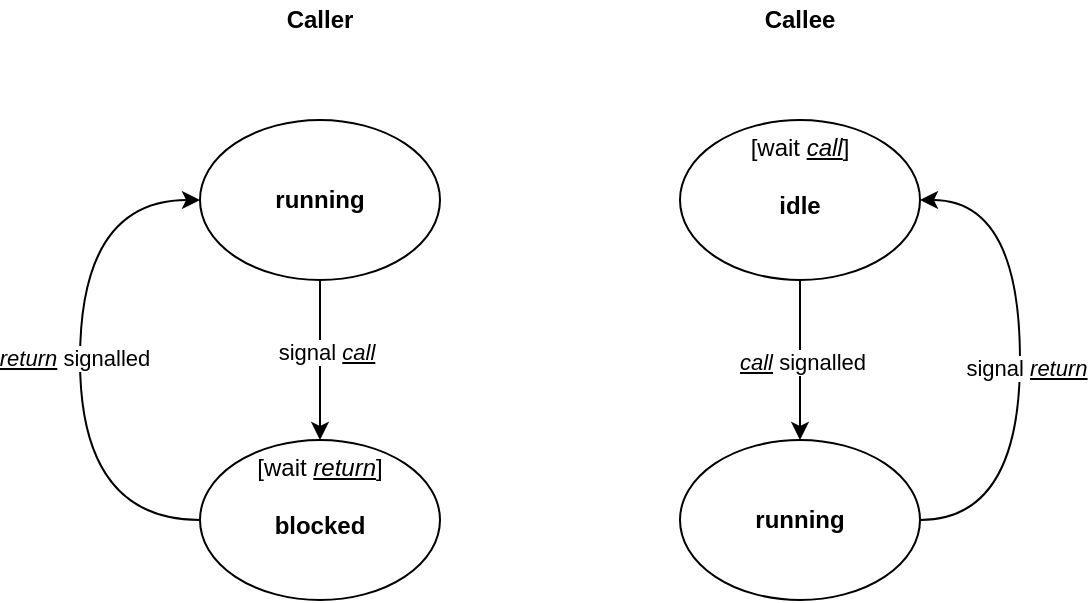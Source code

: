 <mxfile version="14.6.13" type="device" pages="2"><diagram id="Mrtyzfi0GQz7qLDfCyB7" name="Call Return (simple)"><mxGraphModel dx="1106" dy="768" grid="1" gridSize="10" guides="1" tooltips="1" connect="1" arrows="1" fold="1" page="1" pageScale="1" pageWidth="1100" pageHeight="850" math="0" shadow="0"><root><mxCell id="0"/><mxCell id="1" parent="0"/><mxCell id="uWnu1fzVhl-mURn8aulC-16" style="edgeStyle=orthogonalEdgeStyle;curved=1;orthogonalLoop=1;jettySize=auto;html=1;exitX=0.5;exitY=1;exitDx=0;exitDy=0;" edge="1" parent="1" source="uWnu1fzVhl-mURn8aulC-1" target="uWnu1fzVhl-mURn8aulC-5"><mxGeometry relative="1" as="geometry"/></mxCell><mxCell id="uWnu1fzVhl-mURn8aulC-19" value="signal &lt;i&gt;&lt;u&gt;call&lt;/u&gt;&lt;/i&gt;" style="edgeLabel;html=1;align=center;verticalAlign=middle;resizable=0;points=[];" vertex="1" connectable="0" parent="uWnu1fzVhl-mURn8aulC-16"><mxGeometry x="-0.1" y="3" relative="1" as="geometry"><mxPoint as="offset"/></mxGeometry></mxCell><mxCell id="uWnu1fzVhl-mURn8aulC-1" value="&lt;b&gt;running&lt;/b&gt;" style="ellipse;whiteSpace=wrap;html=1;" vertex="1" parent="1"><mxGeometry x="160" y="120" width="120" height="80" as="geometry"/></mxCell><mxCell id="uWnu1fzVhl-mURn8aulC-2" value="Caller" style="text;html=1;strokeColor=none;fillColor=none;align=center;verticalAlign=middle;whiteSpace=wrap;rounded=0;fontStyle=1" vertex="1" parent="1"><mxGeometry x="200" y="60" width="40" height="20" as="geometry"/></mxCell><mxCell id="nCogdVcAFC-IBx3Wh3mT-2" style="edgeStyle=orthogonalEdgeStyle;curved=1;orthogonalLoop=1;jettySize=auto;html=1;exitX=1;exitY=0.5;exitDx=0;exitDy=0;entryX=1;entryY=0.5;entryDx=0;entryDy=0;" edge="1" parent="1" source="uWnu1fzVhl-mURn8aulC-3" target="uWnu1fzVhl-mURn8aulC-9"><mxGeometry relative="1" as="geometry"><Array as="points"><mxPoint x="570" y="320"/><mxPoint x="570" y="160"/></Array></mxGeometry></mxCell><mxCell id="nCogdVcAFC-IBx3Wh3mT-3" value="signal &lt;i&gt;&lt;u&gt;return&lt;/u&gt;&lt;/i&gt;" style="edgeLabel;html=1;align=center;verticalAlign=middle;resizable=0;points=[];" vertex="1" connectable="0" parent="nCogdVcAFC-IBx3Wh3mT-2"><mxGeometry x="-0.031" y="-3" relative="1" as="geometry"><mxPoint as="offset"/></mxGeometry></mxCell><mxCell id="uWnu1fzVhl-mURn8aulC-3" value="&lt;b&gt;running&lt;/b&gt;" style="ellipse;whiteSpace=wrap;html=1;" vertex="1" parent="1"><mxGeometry x="400" y="280" width="120" height="80" as="geometry"/></mxCell><mxCell id="uWnu1fzVhl-mURn8aulC-4" value="Callee" style="text;html=1;strokeColor=none;fillColor=none;align=center;verticalAlign=middle;whiteSpace=wrap;rounded=0;fontStyle=1" vertex="1" parent="1"><mxGeometry x="440" y="60" width="40" height="20" as="geometry"/></mxCell><mxCell id="uWnu1fzVhl-mURn8aulC-18" style="edgeStyle=orthogonalEdgeStyle;curved=1;orthogonalLoop=1;jettySize=auto;html=1;exitX=0;exitY=0.5;exitDx=0;exitDy=0;entryX=0;entryY=0.5;entryDx=0;entryDy=0;" edge="1" parent="1" source="uWnu1fzVhl-mURn8aulC-5" target="uWnu1fzVhl-mURn8aulC-1"><mxGeometry relative="1" as="geometry"><Array as="points"><mxPoint x="100" y="320"/><mxPoint x="100" y="160"/></Array></mxGeometry></mxCell><mxCell id="uWnu1fzVhl-mURn8aulC-20" value="&lt;i&gt;&lt;u&gt;return&lt;/u&gt;&lt;/i&gt; signalled" style="edgeLabel;html=1;align=center;verticalAlign=middle;resizable=0;points=[];" vertex="1" connectable="0" parent="uWnu1fzVhl-mURn8aulC-18"><mxGeometry x="0.007" y="3" relative="1" as="geometry"><mxPoint as="offset"/></mxGeometry></mxCell><mxCell id="uWnu1fzVhl-mURn8aulC-5" value="[wait &lt;i&gt;&lt;u&gt;return&lt;/u&gt;&lt;/i&gt;]&lt;br&gt;&lt;br&gt;&lt;b&gt;blocked&lt;/b&gt;" style="ellipse;whiteSpace=wrap;html=1;verticalAlign=top;" vertex="1" parent="1"><mxGeometry x="160" y="280" width="120" height="80" as="geometry"/></mxCell><mxCell id="uWnu1fzVhl-mURn8aulC-10" style="edgeStyle=orthogonalEdgeStyle;curved=1;orthogonalLoop=1;jettySize=auto;html=1;exitX=0.5;exitY=1;exitDx=0;exitDy=0;entryX=0.5;entryY=0;entryDx=0;entryDy=0;" edge="1" parent="1" source="uWnu1fzVhl-mURn8aulC-9" target="uWnu1fzVhl-mURn8aulC-3"><mxGeometry relative="1" as="geometry"/></mxCell><mxCell id="nCogdVcAFC-IBx3Wh3mT-4" value="&lt;i&gt;&lt;u&gt;call&lt;/u&gt;&lt;/i&gt; signalled" style="edgeLabel;html=1;align=center;verticalAlign=middle;resizable=0;points=[];" vertex="1" connectable="0" parent="uWnu1fzVhl-mURn8aulC-10"><mxGeometry x="0.025" y="1" relative="1" as="geometry"><mxPoint as="offset"/></mxGeometry></mxCell><mxCell id="uWnu1fzVhl-mURn8aulC-9" value="[wait &lt;i&gt;&lt;u&gt;call&lt;/u&gt;&lt;/i&gt;]&lt;br&gt;&lt;b&gt;&lt;br&gt;idle&lt;/b&gt;" style="ellipse;whiteSpace=wrap;html=1;verticalAlign=top;" vertex="1" parent="1"><mxGeometry x="400" y="120" width="120" height="80" as="geometry"/></mxCell></root></mxGraphModel></diagram><diagram name="Call Return (multi-level)" id="gKOvYtIudpid_vBBmDsK"><mxGraphModel dx="1106" dy="768" grid="1" gridSize="10" guides="1" tooltips="1" connect="1" arrows="1" fold="1" page="1" pageScale="1" pageWidth="1100" pageHeight="850" math="0" shadow="0"><root><mxCell id="5QBFgFjvcrpzqK_qar8g-0"/><mxCell id="5QBFgFjvcrpzqK_qar8g-1" parent="5QBFgFjvcrpzqK_qar8g-0"/><mxCell id="5QBFgFjvcrpzqK_qar8g-2" style="edgeStyle=orthogonalEdgeStyle;curved=1;orthogonalLoop=1;jettySize=auto;html=1;exitX=0.5;exitY=1;exitDx=0;exitDy=0;" edge="1" parent="5QBFgFjvcrpzqK_qar8g-1" source="5QBFgFjvcrpzqK_qar8g-4" target="5QBFgFjvcrpzqK_qar8g-12"><mxGeometry relative="1" as="geometry"/></mxCell><mxCell id="5QBFgFjvcrpzqK_qar8g-3" value="signal &lt;i&gt;&lt;u&gt;call0&lt;/u&gt;&lt;/i&gt;" style="edgeLabel;html=1;align=center;verticalAlign=middle;resizable=0;points=[];" vertex="1" connectable="0" parent="5QBFgFjvcrpzqK_qar8g-2"><mxGeometry x="-0.1" y="3" relative="1" as="geometry"><mxPoint as="offset"/></mxGeometry></mxCell><mxCell id="5QBFgFjvcrpzqK_qar8g-4" value="&lt;b&gt;running&lt;/b&gt;" style="ellipse;whiteSpace=wrap;html=1;" vertex="1" parent="5QBFgFjvcrpzqK_qar8g-1"><mxGeometry x="160" y="120" width="120" height="80" as="geometry"/></mxCell><mxCell id="5QBFgFjvcrpzqK_qar8g-5" value="Caller" style="text;html=1;strokeColor=none;fillColor=none;align=center;verticalAlign=middle;whiteSpace=wrap;rounded=0;fontStyle=1" vertex="1" parent="5QBFgFjvcrpzqK_qar8g-1"><mxGeometry x="200" y="60" width="40" height="20" as="geometry"/></mxCell><mxCell id="5QBFgFjvcrpzqK_qar8g-9" value="Callee" style="text;html=1;strokeColor=none;fillColor=none;align=center;verticalAlign=middle;whiteSpace=wrap;rounded=0;fontStyle=1" vertex="1" parent="5QBFgFjvcrpzqK_qar8g-1"><mxGeometry x="440" y="60" width="40" height="20" as="geometry"/></mxCell><mxCell id="5QBFgFjvcrpzqK_qar8g-10" style="edgeStyle=orthogonalEdgeStyle;curved=1;orthogonalLoop=1;jettySize=auto;html=1;exitX=0;exitY=0.5;exitDx=0;exitDy=0;entryX=0;entryY=0.5;entryDx=0;entryDy=0;" edge="1" parent="5QBFgFjvcrpzqK_qar8g-1" source="5QBFgFjvcrpzqK_qar8g-12" target="5QBFgFjvcrpzqK_qar8g-4"><mxGeometry relative="1" as="geometry"><Array as="points"><mxPoint x="100" y="320"/><mxPoint x="100" y="160"/></Array></mxGeometry></mxCell><mxCell id="5QBFgFjvcrpzqK_qar8g-11" value="&lt;i&gt;&lt;u&gt;return0&lt;/u&gt;&lt;/i&gt; signalled" style="edgeLabel;html=1;align=center;verticalAlign=middle;resizable=0;points=[];" vertex="1" connectable="0" parent="5QBFgFjvcrpzqK_qar8g-10"><mxGeometry x="0.007" y="3" relative="1" as="geometry"><mxPoint as="offset"/></mxGeometry></mxCell><mxCell id="5QBFgFjvcrpzqK_qar8g-12" value="[wait &lt;i&gt;&lt;u&gt;returned0&lt;/u&gt;&lt;/i&gt;]&lt;br&gt;&lt;br&gt;&lt;b&gt;blocked&lt;/b&gt;" style="ellipse;whiteSpace=wrap;html=1;verticalAlign=top;" vertex="1" parent="5QBFgFjvcrpzqK_qar8g-1"><mxGeometry x="160" y="280" width="120" height="80" as="geometry"/></mxCell><mxCell id="5QBFgFjvcrpzqK_qar8g-18" value="Callee's&amp;nbsp;&lt;br&gt;Callee" style="text;html=1;strokeColor=none;fillColor=none;align=center;verticalAlign=middle;whiteSpace=wrap;rounded=0;fontStyle=1" vertex="1" parent="5QBFgFjvcrpzqK_qar8g-1"><mxGeometry x="720" y="60" width="40" height="20" as="geometry"/></mxCell><mxCell id="6WO9EbjCxnIQN-0H53F9-0" style="edgeStyle=orthogonalEdgeStyle;curved=1;orthogonalLoop=1;jettySize=auto;html=1;exitX=1;exitY=0.5;exitDx=0;exitDy=0;entryX=1;entryY=0.5;entryDx=0;entryDy=0;" edge="1" parent="5QBFgFjvcrpzqK_qar8g-1" source="6WO9EbjCxnIQN-0H53F9-2" target="6WO9EbjCxnIQN-0H53F9-5"><mxGeometry relative="1" as="geometry"><Array as="points"><mxPoint x="570" y="320"/><mxPoint x="570" y="160"/></Array></mxGeometry></mxCell><mxCell id="6WO9EbjCxnIQN-0H53F9-1" value="signal &lt;i&gt;&lt;u&gt;return0&lt;/u&gt;&lt;/i&gt;" style="edgeLabel;html=1;align=center;verticalAlign=middle;resizable=0;points=[];" vertex="1" connectable="0" parent="6WO9EbjCxnIQN-0H53F9-0"><mxGeometry x="-0.031" y="-3" relative="1" as="geometry"><mxPoint as="offset"/></mxGeometry></mxCell><mxCell id="6WO9EbjCxnIQN-0H53F9-13" style="edgeStyle=orthogonalEdgeStyle;curved=1;orthogonalLoop=1;jettySize=auto;html=1;exitX=0.5;exitY=1;exitDx=0;exitDy=0;entryX=0.5;entryY=0;entryDx=0;entryDy=0;" edge="1" parent="5QBFgFjvcrpzqK_qar8g-1" source="6WO9EbjCxnIQN-0H53F9-2" target="6WO9EbjCxnIQN-0H53F9-12"><mxGeometry relative="1" as="geometry"/></mxCell><mxCell id="6WO9EbjCxnIQN-0H53F9-17" value="signal &lt;i&gt;&lt;u&gt;call1&lt;/u&gt;&lt;/i&gt;" style="edgeLabel;html=1;align=center;verticalAlign=middle;resizable=0;points=[];" vertex="1" connectable="0" parent="6WO9EbjCxnIQN-0H53F9-13"><mxGeometry x="-0.15" y="-1" relative="1" as="geometry"><mxPoint as="offset"/></mxGeometry></mxCell><mxCell id="6WO9EbjCxnIQN-0H53F9-2" value="&lt;b&gt;running&lt;/b&gt;" style="ellipse;whiteSpace=wrap;html=1;" vertex="1" parent="5QBFgFjvcrpzqK_qar8g-1"><mxGeometry x="400" y="280" width="120" height="80" as="geometry"/></mxCell><mxCell id="6WO9EbjCxnIQN-0H53F9-3" style="edgeStyle=orthogonalEdgeStyle;curved=1;orthogonalLoop=1;jettySize=auto;html=1;exitX=0.5;exitY=1;exitDx=0;exitDy=0;entryX=0.5;entryY=0;entryDx=0;entryDy=0;" edge="1" parent="5QBFgFjvcrpzqK_qar8g-1" source="6WO9EbjCxnIQN-0H53F9-5" target="6WO9EbjCxnIQN-0H53F9-2"><mxGeometry relative="1" as="geometry"/></mxCell><mxCell id="6WO9EbjCxnIQN-0H53F9-4" value="&lt;i&gt;&lt;u&gt;call0&lt;/u&gt;&lt;/i&gt; signalled" style="edgeLabel;html=1;align=center;verticalAlign=middle;resizable=0;points=[];" vertex="1" connectable="0" parent="6WO9EbjCxnIQN-0H53F9-3"><mxGeometry x="0.025" y="1" relative="1" as="geometry"><mxPoint as="offset"/></mxGeometry></mxCell><mxCell id="6WO9EbjCxnIQN-0H53F9-5" value="[wait &lt;i&gt;&lt;u&gt;call0&lt;/u&gt;&lt;/i&gt;]&lt;br&gt;&lt;b&gt;&lt;br&gt;idle&lt;/b&gt;" style="ellipse;whiteSpace=wrap;html=1;verticalAlign=top;" vertex="1" parent="5QBFgFjvcrpzqK_qar8g-1"><mxGeometry x="400" y="120" width="120" height="80" as="geometry"/></mxCell><mxCell id="6WO9EbjCxnIQN-0H53F9-6" style="edgeStyle=orthogonalEdgeStyle;curved=1;orthogonalLoop=1;jettySize=auto;html=1;exitX=1;exitY=0.5;exitDx=0;exitDy=0;entryX=1;entryY=0.5;entryDx=0;entryDy=0;" edge="1" parent="5QBFgFjvcrpzqK_qar8g-1" source="6WO9EbjCxnIQN-0H53F9-8" target="6WO9EbjCxnIQN-0H53F9-11"><mxGeometry relative="1" as="geometry"><Array as="points"><mxPoint x="850" y="560"/><mxPoint x="850" y="400"/></Array></mxGeometry></mxCell><mxCell id="6WO9EbjCxnIQN-0H53F9-7" value="signal &lt;i&gt;&lt;u&gt;return1&lt;/u&gt;&lt;/i&gt;" style="edgeLabel;html=1;align=center;verticalAlign=middle;resizable=0;points=[];" vertex="1" connectable="0" parent="6WO9EbjCxnIQN-0H53F9-6"><mxGeometry x="-0.031" y="-3" relative="1" as="geometry"><mxPoint as="offset"/></mxGeometry></mxCell><mxCell id="6WO9EbjCxnIQN-0H53F9-8" value="&lt;b&gt;running&lt;/b&gt;" style="ellipse;whiteSpace=wrap;html=1;" vertex="1" parent="5QBFgFjvcrpzqK_qar8g-1"><mxGeometry x="680" y="520" width="120" height="80" as="geometry"/></mxCell><mxCell id="6WO9EbjCxnIQN-0H53F9-9" style="edgeStyle=orthogonalEdgeStyle;curved=1;orthogonalLoop=1;jettySize=auto;html=1;exitX=0.5;exitY=1;exitDx=0;exitDy=0;entryX=0.5;entryY=0;entryDx=0;entryDy=0;" edge="1" parent="5QBFgFjvcrpzqK_qar8g-1" source="6WO9EbjCxnIQN-0H53F9-11" target="6WO9EbjCxnIQN-0H53F9-8"><mxGeometry relative="1" as="geometry"/></mxCell><mxCell id="6WO9EbjCxnIQN-0H53F9-10" value="&lt;i&gt;&lt;u&gt;call1&lt;/u&gt;&lt;/i&gt; signalled" style="edgeLabel;html=1;align=center;verticalAlign=middle;resizable=0;points=[];" vertex="1" connectable="0" parent="6WO9EbjCxnIQN-0H53F9-9"><mxGeometry x="0.025" y="1" relative="1" as="geometry"><mxPoint as="offset"/></mxGeometry></mxCell><mxCell id="6WO9EbjCxnIQN-0H53F9-11" value="[wait &lt;i&gt;&lt;u&gt;called1&lt;/u&gt;&lt;/i&gt;]&lt;br&gt;&lt;b&gt;&lt;br&gt;idle&lt;/b&gt;" style="ellipse;whiteSpace=wrap;html=1;verticalAlign=top;" vertex="1" parent="5QBFgFjvcrpzqK_qar8g-1"><mxGeometry x="680" y="360" width="120" height="80" as="geometry"/></mxCell><mxCell id="6WO9EbjCxnIQN-0H53F9-15" style="edgeStyle=orthogonalEdgeStyle;curved=1;orthogonalLoop=1;jettySize=auto;html=1;exitX=1;exitY=0.5;exitDx=0;exitDy=0;entryX=1;entryY=0.5;entryDx=0;entryDy=0;" edge="1" parent="5QBFgFjvcrpzqK_qar8g-1" source="6WO9EbjCxnIQN-0H53F9-12" target="6WO9EbjCxnIQN-0H53F9-2"><mxGeometry relative="1" as="geometry"><Array as="points"><mxPoint x="570" y="480"/><mxPoint x="570" y="320"/></Array></mxGeometry></mxCell><mxCell id="6WO9EbjCxnIQN-0H53F9-16" value="&lt;i&gt;&lt;u&gt;return1&lt;/u&gt;&lt;/i&gt; signalled" style="edgeLabel;html=1;align=center;verticalAlign=middle;resizable=0;points=[];" vertex="1" connectable="0" parent="6WO9EbjCxnIQN-0H53F9-15"><mxGeometry x="0.015" y="1" relative="1" as="geometry"><mxPoint as="offset"/></mxGeometry></mxCell><mxCell id="6WO9EbjCxnIQN-0H53F9-12" value="[wait &lt;i&gt;&lt;u&gt;returned1&lt;/u&gt;&lt;/i&gt;]&lt;br&gt;&lt;br&gt;&lt;b&gt;blocked&lt;/b&gt;" style="ellipse;whiteSpace=wrap;html=1;verticalAlign=top;" vertex="1" parent="5QBFgFjvcrpzqK_qar8g-1"><mxGeometry x="400" y="440" width="120" height="80" as="geometry"/></mxCell></root></mxGraphModel></diagram></mxfile>